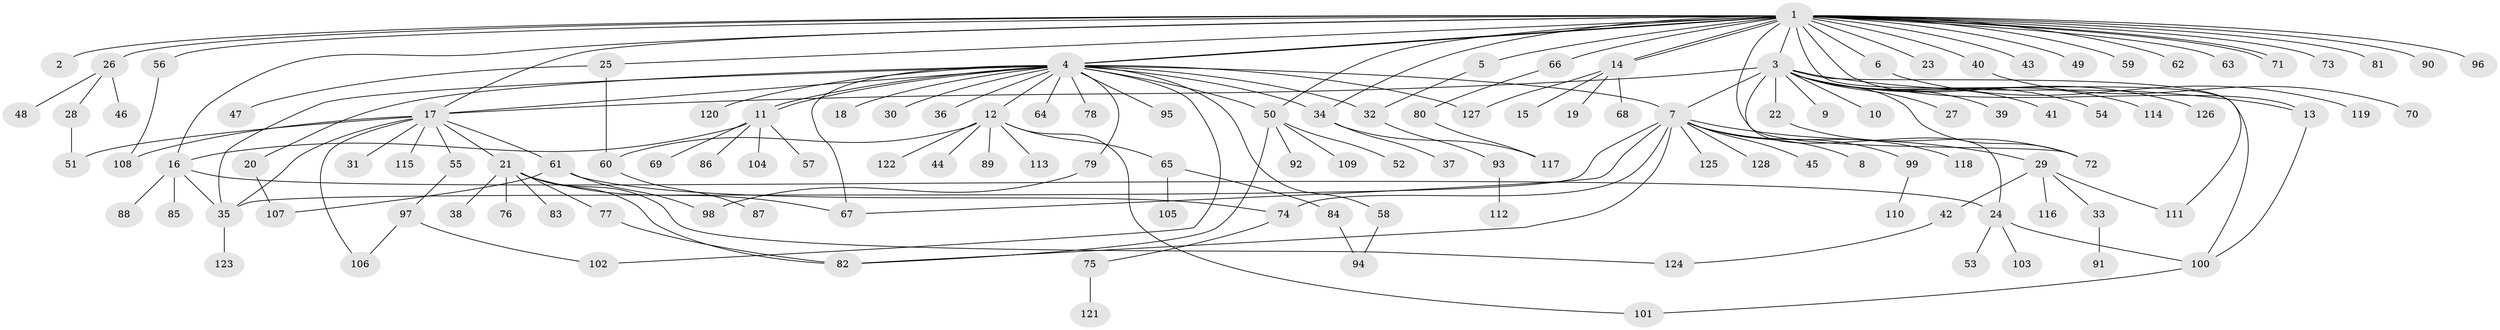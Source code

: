 // coarse degree distribution, {31: 0.009615384615384616, 1: 0.5673076923076923, 15: 0.009615384615384616, 25: 0.009615384615384616, 2: 0.20192307692307693, 12: 0.009615384615384616, 6: 0.019230769230769232, 7: 0.009615384615384616, 3: 0.0673076923076923, 5: 0.019230769230769232, 14: 0.009615384615384616, 8: 0.019230769230769232, 4: 0.04807692307692308}
// Generated by graph-tools (version 1.1) at 2025/51/02/27/25 19:51:54]
// undirected, 128 vertices, 166 edges
graph export_dot {
graph [start="1"]
  node [color=gray90,style=filled];
  1;
  2;
  3;
  4;
  5;
  6;
  7;
  8;
  9;
  10;
  11;
  12;
  13;
  14;
  15;
  16;
  17;
  18;
  19;
  20;
  21;
  22;
  23;
  24;
  25;
  26;
  27;
  28;
  29;
  30;
  31;
  32;
  33;
  34;
  35;
  36;
  37;
  38;
  39;
  40;
  41;
  42;
  43;
  44;
  45;
  46;
  47;
  48;
  49;
  50;
  51;
  52;
  53;
  54;
  55;
  56;
  57;
  58;
  59;
  60;
  61;
  62;
  63;
  64;
  65;
  66;
  67;
  68;
  69;
  70;
  71;
  72;
  73;
  74;
  75;
  76;
  77;
  78;
  79;
  80;
  81;
  82;
  83;
  84;
  85;
  86;
  87;
  88;
  89;
  90;
  91;
  92;
  93;
  94;
  95;
  96;
  97;
  98;
  99;
  100;
  101;
  102;
  103;
  104;
  105;
  106;
  107;
  108;
  109;
  110;
  111;
  112;
  113;
  114;
  115;
  116;
  117;
  118;
  119;
  120;
  121;
  122;
  123;
  124;
  125;
  126;
  127;
  128;
  1 -- 2;
  1 -- 3;
  1 -- 4;
  1 -- 4;
  1 -- 5;
  1 -- 6;
  1 -- 13;
  1 -- 14;
  1 -- 14;
  1 -- 16;
  1 -- 17;
  1 -- 23;
  1 -- 25;
  1 -- 26;
  1 -- 34;
  1 -- 40;
  1 -- 43;
  1 -- 49;
  1 -- 50;
  1 -- 56;
  1 -- 59;
  1 -- 62;
  1 -- 63;
  1 -- 66;
  1 -- 71;
  1 -- 71;
  1 -- 72;
  1 -- 73;
  1 -- 81;
  1 -- 90;
  1 -- 96;
  1 -- 111;
  3 -- 7;
  3 -- 9;
  3 -- 10;
  3 -- 13;
  3 -- 17;
  3 -- 22;
  3 -- 24;
  3 -- 27;
  3 -- 39;
  3 -- 41;
  3 -- 54;
  3 -- 72;
  3 -- 100;
  3 -- 114;
  3 -- 126;
  4 -- 7;
  4 -- 11;
  4 -- 11;
  4 -- 12;
  4 -- 17;
  4 -- 18;
  4 -- 20;
  4 -- 30;
  4 -- 32;
  4 -- 34;
  4 -- 35;
  4 -- 36;
  4 -- 50;
  4 -- 58;
  4 -- 64;
  4 -- 67;
  4 -- 78;
  4 -- 79;
  4 -- 95;
  4 -- 102;
  4 -- 120;
  4 -- 127;
  5 -- 32;
  6 -- 119;
  7 -- 8;
  7 -- 29;
  7 -- 35;
  7 -- 45;
  7 -- 67;
  7 -- 74;
  7 -- 82;
  7 -- 99;
  7 -- 118;
  7 -- 125;
  7 -- 128;
  11 -- 16;
  11 -- 57;
  11 -- 69;
  11 -- 86;
  11 -- 104;
  12 -- 44;
  12 -- 60;
  12 -- 65;
  12 -- 89;
  12 -- 101;
  12 -- 113;
  12 -- 122;
  13 -- 100;
  14 -- 15;
  14 -- 19;
  14 -- 68;
  14 -- 127;
  16 -- 24;
  16 -- 35;
  16 -- 85;
  16 -- 88;
  17 -- 21;
  17 -- 31;
  17 -- 35;
  17 -- 51;
  17 -- 55;
  17 -- 61;
  17 -- 106;
  17 -- 108;
  17 -- 115;
  20 -- 107;
  21 -- 38;
  21 -- 67;
  21 -- 76;
  21 -- 77;
  21 -- 82;
  21 -- 83;
  21 -- 124;
  22 -- 72;
  24 -- 53;
  24 -- 100;
  24 -- 103;
  25 -- 47;
  25 -- 60;
  26 -- 28;
  26 -- 46;
  26 -- 48;
  28 -- 51;
  29 -- 33;
  29 -- 42;
  29 -- 111;
  29 -- 116;
  32 -- 93;
  33 -- 91;
  34 -- 37;
  34 -- 117;
  35 -- 123;
  40 -- 70;
  42 -- 124;
  50 -- 52;
  50 -- 82;
  50 -- 92;
  50 -- 109;
  55 -- 97;
  56 -- 108;
  58 -- 94;
  60 -- 87;
  61 -- 74;
  61 -- 98;
  61 -- 107;
  65 -- 84;
  65 -- 105;
  66 -- 80;
  74 -- 75;
  75 -- 121;
  77 -- 82;
  79 -- 98;
  80 -- 117;
  84 -- 94;
  93 -- 112;
  97 -- 102;
  97 -- 106;
  99 -- 110;
  100 -- 101;
}
